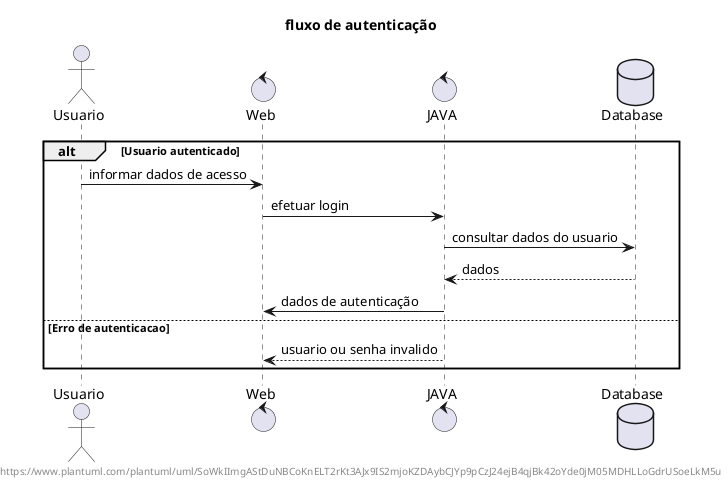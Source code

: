 @startuml

title: "fluxo de autenticação"
footer: "https://www.plantuml.com/plantuml/uml/SoWkIImgAStDuNBCoKnELT2rKt3AJx9IS2mjoKZDAybCJYp9pCzJ24ejB4qjBk42oYde0jM05MDHLLoGdrUSoeLkM5u"

actor "Usuario" as usuario
control "Web" as frontend
control "JAVA" as backend
database "Database" as db

alt Usuario autenticado

usuario -> frontend: informar dados de acesso
frontend -> backend: efetuar login
backend -> db: consultar dados do usuario 
return dados
frontend <- backend: dados de autenticação

else Erro de autenticacao
frontend <-- backend: usuario ou senha invalido
end
@enduml